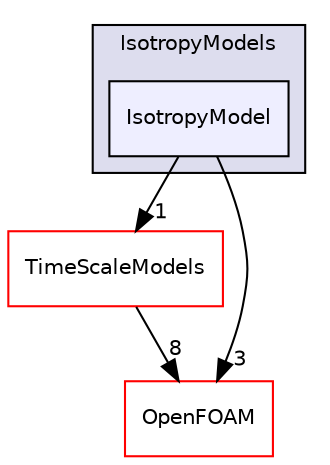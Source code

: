 digraph "src/lagrangian/intermediate/submodels/MPPIC/IsotropyModels/IsotropyModel" {
  bgcolor=transparent;
  compound=true
  node [ fontsize="10", fontname="Helvetica"];
  edge [ labelfontsize="10", labelfontname="Helvetica"];
  subgraph clusterdir_5ebf5441bb19562900f53624daac8cc1 {
    graph [ bgcolor="#ddddee", pencolor="black", label="IsotropyModels" fontname="Helvetica", fontsize="10", URL="dir_5ebf5441bb19562900f53624daac8cc1.html"]
  dir_a90a64b49b311eb4730f048fb9c5d106 [shape=box, label="IsotropyModel", style="filled", fillcolor="#eeeeff", pencolor="black", URL="dir_a90a64b49b311eb4730f048fb9c5d106.html"];
  }
  dir_eb34afd0ce3dd2051d17f60c79db9853 [shape=box label="TimeScaleModels" color="red" URL="dir_eb34afd0ce3dd2051d17f60c79db9853.html"];
  dir_c5473ff19b20e6ec4dfe5c310b3778a8 [shape=box label="OpenFOAM" color="red" URL="dir_c5473ff19b20e6ec4dfe5c310b3778a8.html"];
  dir_a90a64b49b311eb4730f048fb9c5d106->dir_eb34afd0ce3dd2051d17f60c79db9853 [headlabel="1", labeldistance=1.5 headhref="dir_001637_001648.html"];
  dir_a90a64b49b311eb4730f048fb9c5d106->dir_c5473ff19b20e6ec4dfe5c310b3778a8 [headlabel="3", labeldistance=1.5 headhref="dir_001637_001950.html"];
  dir_eb34afd0ce3dd2051d17f60c79db9853->dir_c5473ff19b20e6ec4dfe5c310b3778a8 [headlabel="8", labeldistance=1.5 headhref="dir_001648_001950.html"];
}
